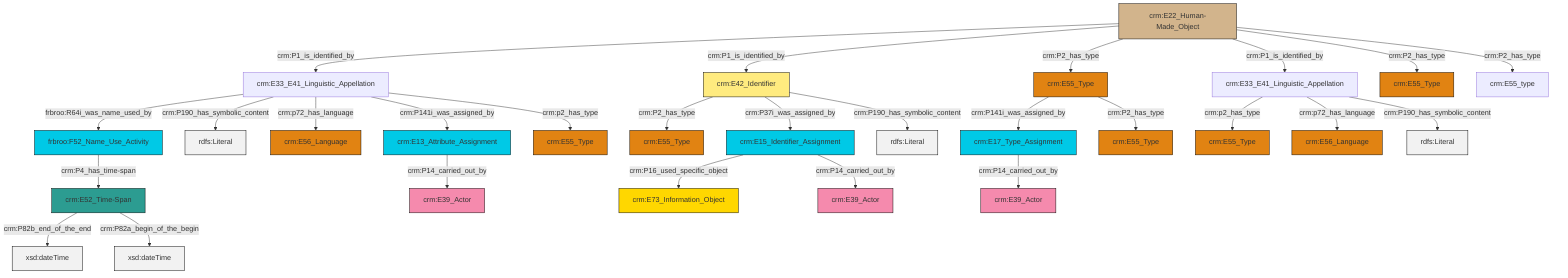 graph TD
classDef Literal fill:#f2f2f2,stroke:#000000;
classDef CRM_Entity fill:#FFFFFF,stroke:#000000;
classDef Temporal_Entity fill:#00C9E6, stroke:#000000;
classDef Type fill:#E18312, stroke:#000000;
classDef Time-Span fill:#2C9C91, stroke:#000000;
classDef Appellation fill:#FFEB7F, stroke:#000000;
classDef Place fill:#008836, stroke:#000000;
classDef Persistent_Item fill:#B266B2, stroke:#000000;
classDef Conceptual_Object fill:#FFD700, stroke:#000000;
classDef Physical_Thing fill:#D2B48C, stroke:#000000;
classDef Actor fill:#f58aad, stroke:#000000;
classDef PC_Classes fill:#4ce600, stroke:#000000;
classDef Multi fill:#cccccc,stroke:#000000;

4["crm:E22_Human-Made_Object"]:::Physical_Thing -->|crm:P1_is_identified_by| 2["crm:E33_E41_Linguistic_Appellation"]:::Default
4["crm:E22_Human-Made_Object"]:::Physical_Thing -->|crm:P1_is_identified_by| 5["crm:E42_Identifier"]:::Appellation
6["crm:E33_E41_Linguistic_Appellation"]:::Default -->|crm:p2_has_type| 7["crm:E55_Type"]:::Type
2["crm:E33_E41_Linguistic_Appellation"]:::Default -->|frbroo:R64i_was_name_used_by| 8["frbroo:F52_Name_Use_Activity"]:::Temporal_Entity
2["crm:E33_E41_Linguistic_Appellation"]:::Default -->|crm:P190_has_symbolic_content| 9[rdfs:Literal]:::Literal
4["crm:E22_Human-Made_Object"]:::Physical_Thing -->|crm:P2_has_type| 12["crm:E55_Type"]:::Type
5["crm:E42_Identifier"]:::Appellation -->|crm:P2_has_type| 15["crm:E55_Type"]:::Type
17["crm:E52_Time-Span"]:::Time-Span -->|crm:P82b_end_of_the_end| 18[xsd:dateTime]:::Literal
2["crm:E33_E41_Linguistic_Appellation"]:::Default -->|crm:p72_has_language| 21["crm:E56_Language"]:::Type
13["crm:E15_Identifier_Assignment"]:::Temporal_Entity -->|crm:P16_used_specific_object| 22["crm:E73_Information_Object"]:::Conceptual_Object
4["crm:E22_Human-Made_Object"]:::Physical_Thing -->|crm:P1_is_identified_by| 6["crm:E33_E41_Linguistic_Appellation"]:::Default
6["crm:E33_E41_Linguistic_Appellation"]:::Default -->|crm:p72_has_language| 19["crm:E56_Language"]:::Type
8["frbroo:F52_Name_Use_Activity"]:::Temporal_Entity -->|crm:P4_has_time-span| 17["crm:E52_Time-Span"]:::Time-Span
5["crm:E42_Identifier"]:::Appellation -->|crm:P37i_was_assigned_by| 13["crm:E15_Identifier_Assignment"]:::Temporal_Entity
34["crm:E17_Type_Assignment"]:::Temporal_Entity -->|crm:P14_carried_out_by| 35["crm:E39_Actor"]:::Actor
2["crm:E33_E41_Linguistic_Appellation"]:::Default -->|crm:P141i_was_assigned_by| 36["crm:E13_Attribute_Assignment"]:::Temporal_Entity
4["crm:E22_Human-Made_Object"]:::Physical_Thing -->|crm:P2_has_type| 31["crm:E55_Type"]:::Type
13["crm:E15_Identifier_Assignment"]:::Temporal_Entity -->|crm:P14_carried_out_by| 24["crm:E39_Actor"]:::Actor
17["crm:E52_Time-Span"]:::Time-Span -->|crm:P82a_begin_of_the_begin| 38[xsd:dateTime]:::Literal
12["crm:E55_Type"]:::Type -->|crm:P141i_was_assigned_by| 34["crm:E17_Type_Assignment"]:::Temporal_Entity
36["crm:E13_Attribute_Assignment"]:::Temporal_Entity -->|crm:P14_carried_out_by| 0["crm:E39_Actor"]:::Actor
6["crm:E33_E41_Linguistic_Appellation"]:::Default -->|crm:P190_has_symbolic_content| 41[rdfs:Literal]:::Literal
2["crm:E33_E41_Linguistic_Appellation"]:::Default -->|crm:p2_has_type| 28["crm:E55_Type"]:::Type
5["crm:E42_Identifier"]:::Appellation -->|crm:P190_has_symbolic_content| 47[rdfs:Literal]:::Literal
12["crm:E55_Type"]:::Type -->|crm:P2_has_type| 42["crm:E55_Type"]:::Type
4["crm:E22_Human-Made_Object"]:::Physical_Thing -->|crm:P2_has_type| 10["crm:E55_type"]:::Default